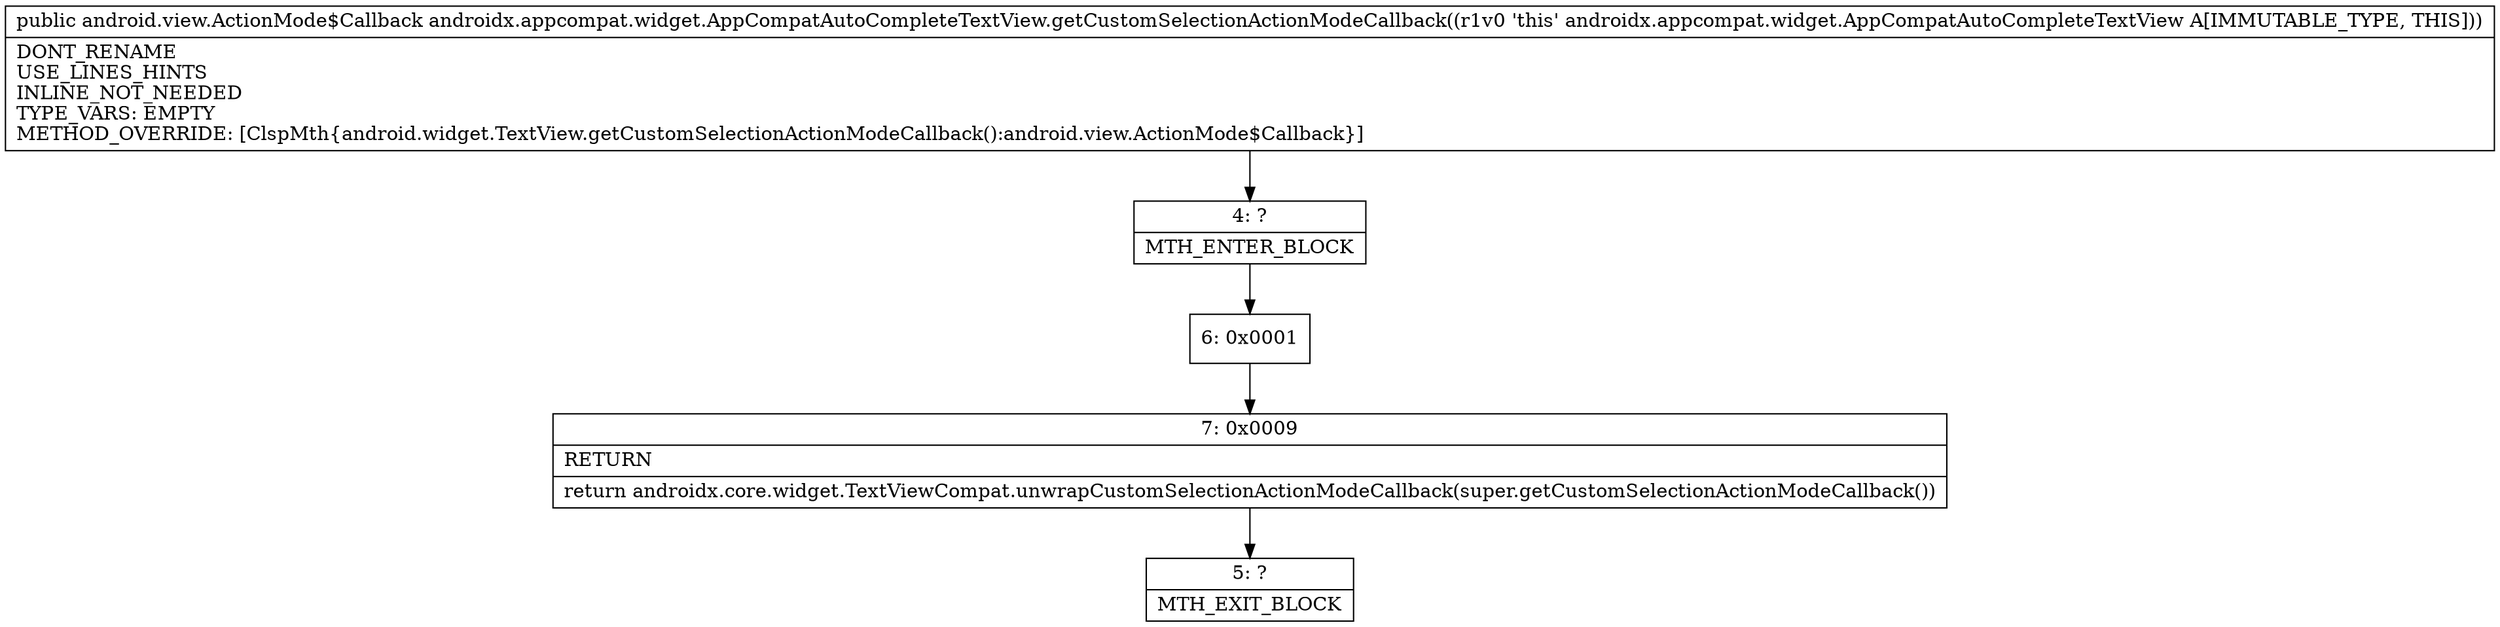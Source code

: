 digraph "CFG forandroidx.appcompat.widget.AppCompatAutoCompleteTextView.getCustomSelectionActionModeCallback()Landroid\/view\/ActionMode$Callback;" {
Node_4 [shape=record,label="{4\:\ ?|MTH_ENTER_BLOCK\l}"];
Node_6 [shape=record,label="{6\:\ 0x0001}"];
Node_7 [shape=record,label="{7\:\ 0x0009|RETURN\l|return androidx.core.widget.TextViewCompat.unwrapCustomSelectionActionModeCallback(super.getCustomSelectionActionModeCallback())\l}"];
Node_5 [shape=record,label="{5\:\ ?|MTH_EXIT_BLOCK\l}"];
MethodNode[shape=record,label="{public android.view.ActionMode$Callback androidx.appcompat.widget.AppCompatAutoCompleteTextView.getCustomSelectionActionModeCallback((r1v0 'this' androidx.appcompat.widget.AppCompatAutoCompleteTextView A[IMMUTABLE_TYPE, THIS]))  | DONT_RENAME\lUSE_LINES_HINTS\lINLINE_NOT_NEEDED\lTYPE_VARS: EMPTY\lMETHOD_OVERRIDE: [ClspMth\{android.widget.TextView.getCustomSelectionActionModeCallback():android.view.ActionMode$Callback\}]\l}"];
MethodNode -> Node_4;Node_4 -> Node_6;
Node_6 -> Node_7;
Node_7 -> Node_5;
}

